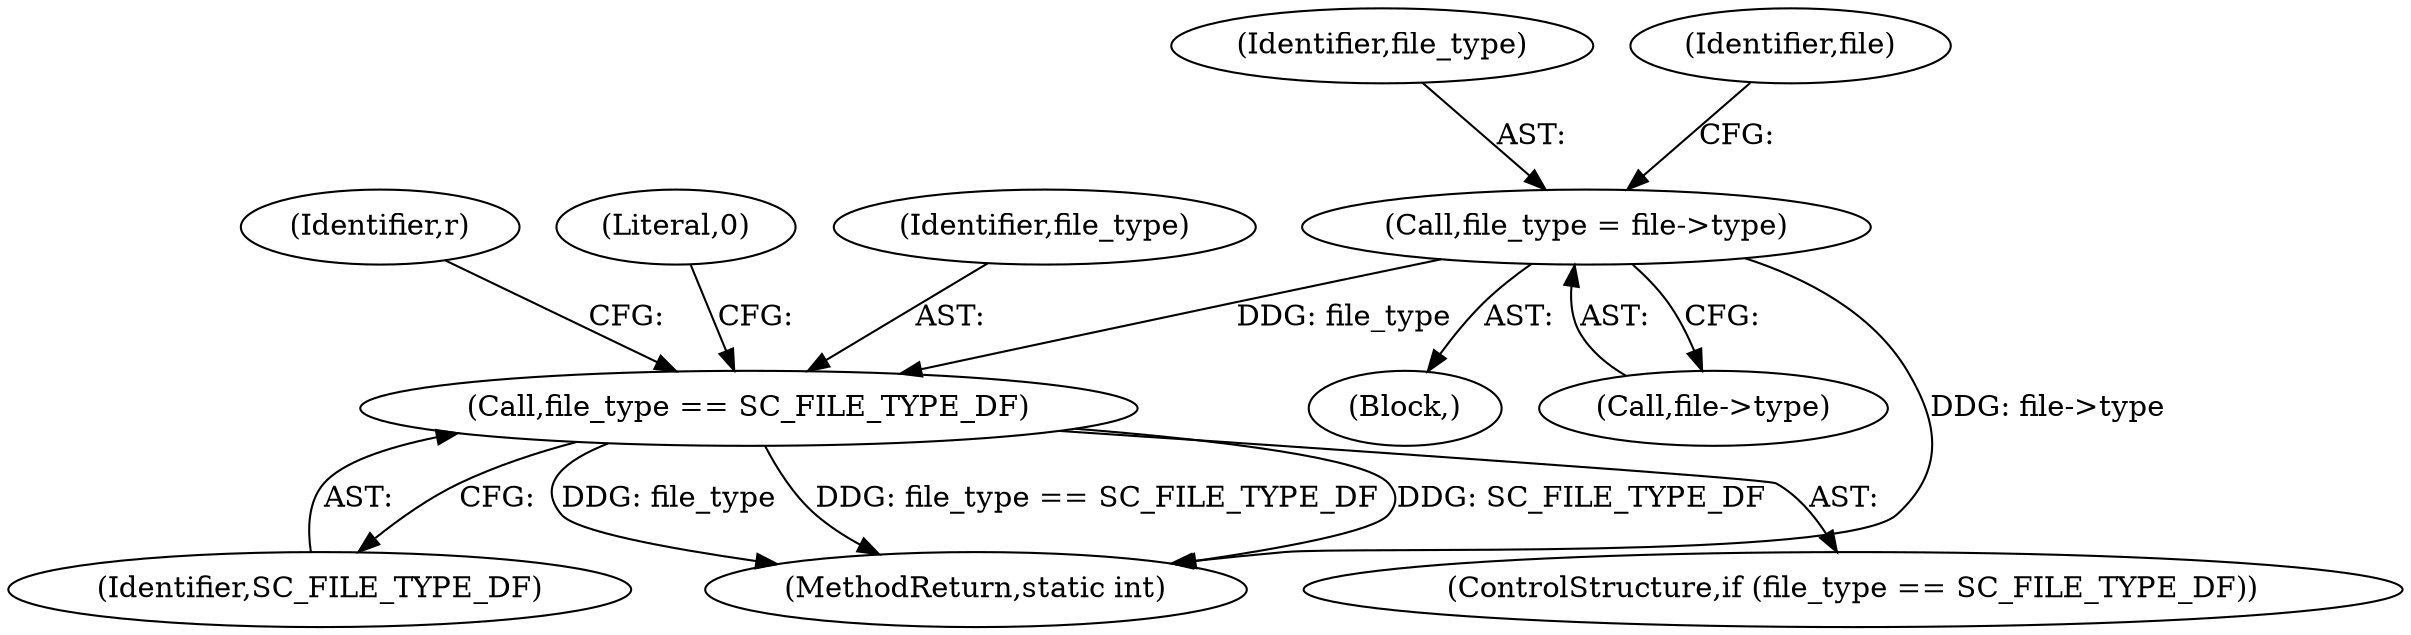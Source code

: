 digraph "0_OpenSC_8fe377e93b4b56060e5bbfb6f3142ceaeca744fa_22@pointer" {
"1000142" [label="(Call,file_type = file->type)"];
"1000150" [label="(Call,file_type == SC_FILE_TYPE_DF)"];
"1000144" [label="(Call,file->type)"];
"1000152" [label="(Identifier,SC_FILE_TYPE_DF)"];
"1000142" [label="(Call,file_type = file->type)"];
"1000143" [label="(Identifier,file_type)"];
"1000244" [label="(MethodReturn,static int)"];
"1000149" [label="(ControlStructure,if (file_type == SC_FILE_TYPE_DF))"];
"1000150" [label="(Call,file_type == SC_FILE_TYPE_DF)"];
"1000156" [label="(Identifier,r)"];
"1000243" [label="(Literal,0)"];
"1000148" [label="(Identifier,file)"];
"1000103" [label="(Block,)"];
"1000151" [label="(Identifier,file_type)"];
"1000142" -> "1000103"  [label="AST: "];
"1000142" -> "1000144"  [label="CFG: "];
"1000143" -> "1000142"  [label="AST: "];
"1000144" -> "1000142"  [label="AST: "];
"1000148" -> "1000142"  [label="CFG: "];
"1000142" -> "1000244"  [label="DDG: file->type"];
"1000142" -> "1000150"  [label="DDG: file_type"];
"1000150" -> "1000149"  [label="AST: "];
"1000150" -> "1000152"  [label="CFG: "];
"1000151" -> "1000150"  [label="AST: "];
"1000152" -> "1000150"  [label="AST: "];
"1000156" -> "1000150"  [label="CFG: "];
"1000243" -> "1000150"  [label="CFG: "];
"1000150" -> "1000244"  [label="DDG: SC_FILE_TYPE_DF"];
"1000150" -> "1000244"  [label="DDG: file_type"];
"1000150" -> "1000244"  [label="DDG: file_type == SC_FILE_TYPE_DF"];
}
